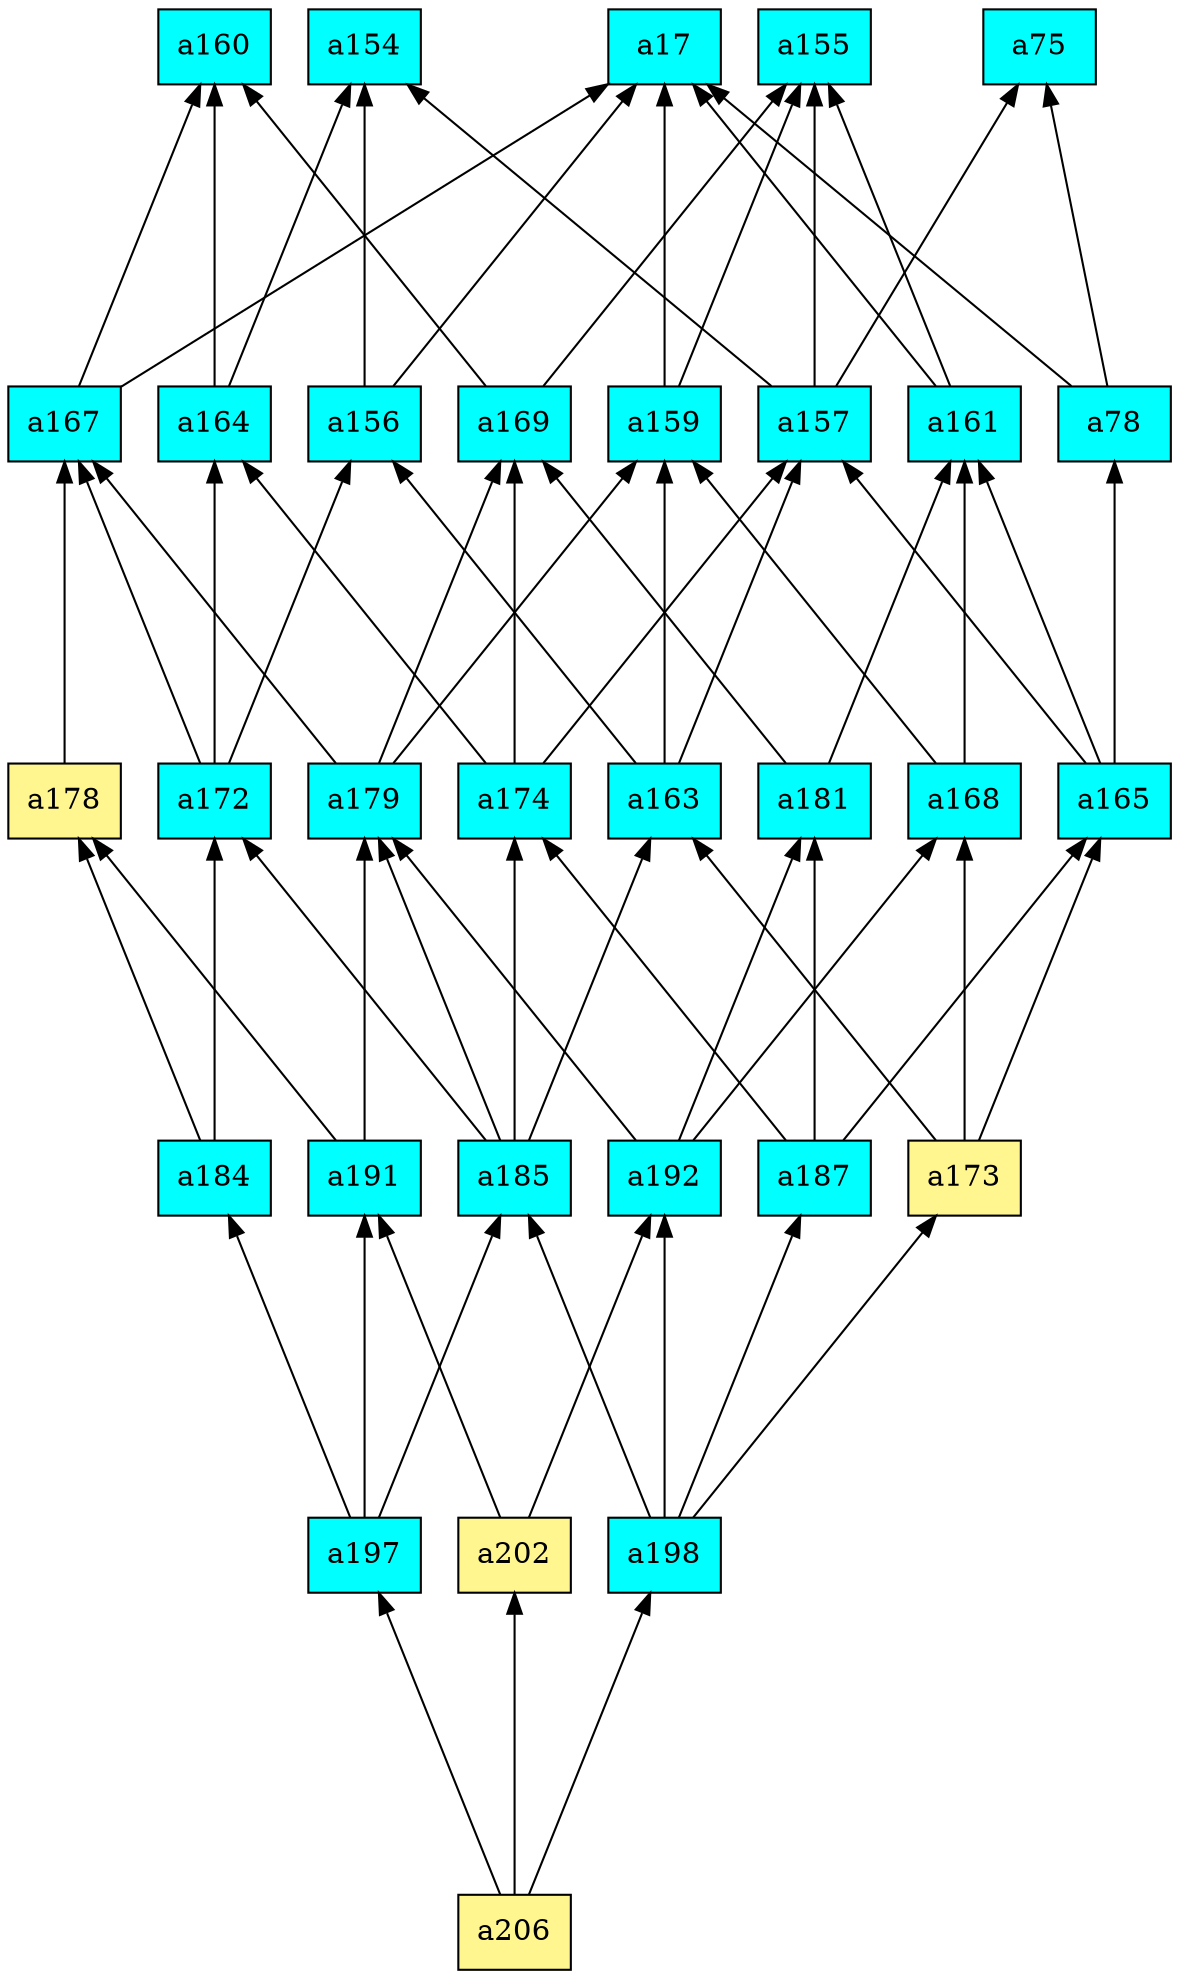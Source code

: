 digraph G {
rankdir=BT;ranksep="2.0";
"a192" [shape=record,fillcolor=cyan,style=filled,label="{a192}"];
"a178" [shape=record,fillcolor=khaki1,style=filled,label="{a178}"];
"a172" [shape=record,fillcolor=cyan,style=filled,label="{a172}"];
"a184" [shape=record,fillcolor=cyan,style=filled,label="{a184}"];
"a206" [shape=record,fillcolor=khaki1,style=filled,label="{a206}"];
"a160" [shape=record,fillcolor=cyan,style=filled,label="{a160}"];
"a167" [shape=record,fillcolor=cyan,style=filled,label="{a167}"];
"a198" [shape=record,fillcolor=cyan,style=filled,label="{a198}"];
"a181" [shape=record,fillcolor=cyan,style=filled,label="{a181}"];
"a161" [shape=record,fillcolor=cyan,style=filled,label="{a161}"];
"a191" [shape=record,fillcolor=cyan,style=filled,label="{a191}"];
"a159" [shape=record,fillcolor=cyan,style=filled,label="{a159}"];
"a156" [shape=record,fillcolor=cyan,style=filled,label="{a156}"];
"a165" [shape=record,fillcolor=cyan,style=filled,label="{a165}"];
"a154" [shape=record,fillcolor=cyan,style=filled,label="{a154}"];
"a163" [shape=record,fillcolor=cyan,style=filled,label="{a163}"];
"a168" [shape=record,fillcolor=cyan,style=filled,label="{a168}"];
"a185" [shape=record,fillcolor=cyan,style=filled,label="{a185}"];
"a75" [shape=record,fillcolor=cyan,style=filled,label="{a75}"];
"a187" [shape=record,fillcolor=cyan,style=filled,label="{a187}"];
"a173" [shape=record,fillcolor=khaki1,style=filled,label="{a173}"];
"a17" [shape=record,fillcolor=cyan,style=filled,label="{a17}"];
"a174" [shape=record,fillcolor=cyan,style=filled,label="{a174}"];
"a164" [shape=record,fillcolor=cyan,style=filled,label="{a164}"];
"a157" [shape=record,fillcolor=cyan,style=filled,label="{a157}"];
"a78" [shape=record,fillcolor=cyan,style=filled,label="{a78}"];
"a155" [shape=record,fillcolor=cyan,style=filled,label="{a155}"];
"a169" [shape=record,fillcolor=cyan,style=filled,label="{a169}"];
"a197" [shape=record,fillcolor=cyan,style=filled,label="{a197}"];
"a179" [shape=record,fillcolor=cyan,style=filled,label="{a179}"];
"a202" [shape=record,fillcolor=khaki1,style=filled,label="{a202}"];
"a192" -> "a181"
"a192" -> "a179"
"a192" -> "a168"
"a178" -> "a167"
"a172" -> "a167"
"a172" -> "a156"
"a172" -> "a164"
"a184" -> "a178"
"a184" -> "a172"
"a206" -> "a198"
"a206" -> "a197"
"a206" -> "a202"
"a167" -> "a160"
"a167" -> "a17"
"a198" -> "a192"
"a198" -> "a185"
"a198" -> "a187"
"a198" -> "a173"
"a181" -> "a161"
"a181" -> "a169"
"a161" -> "a155"
"a161" -> "a17"
"a191" -> "a178"
"a191" -> "a179"
"a159" -> "a155"
"a159" -> "a17"
"a156" -> "a154"
"a156" -> "a17"
"a165" -> "a157"
"a165" -> "a78"
"a165" -> "a161"
"a163" -> "a157"
"a163" -> "a159"
"a163" -> "a156"
"a168" -> "a159"
"a168" -> "a161"
"a185" -> "a172"
"a185" -> "a174"
"a185" -> "a179"
"a185" -> "a163"
"a187" -> "a181"
"a187" -> "a174"
"a187" -> "a165"
"a173" -> "a165"
"a173" -> "a163"
"a173" -> "a168"
"a174" -> "a157"
"a174" -> "a169"
"a174" -> "a164"
"a164" -> "a154"
"a164" -> "a160"
"a157" -> "a75"
"a157" -> "a154"
"a157" -> "a155"
"a78" -> "a75"
"a78" -> "a17"
"a169" -> "a160"
"a169" -> "a155"
"a197" -> "a184"
"a197" -> "a191"
"a197" -> "a185"
"a179" -> "a167"
"a179" -> "a169"
"a179" -> "a159"
"a202" -> "a191"
"a202" -> "a192"
}